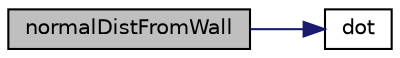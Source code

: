 digraph "normalDistFromWall"
{
 // LATEX_PDF_SIZE
  edge [fontname="Helvetica",fontsize="10",labelfontname="Helvetica",labelfontsize="10"];
  node [fontname="Helvetica",fontsize="10",shape=record];
  rankdir="LR";
  Node1 [label="normalDistFromWall",height=0.2,width=0.4,color="black", fillcolor="grey75", style="filled", fontcolor="black",tooltip=" "];
  Node1 -> Node2 [color="midnightblue",fontsize="10",style="solid",fontname="Helvetica"];
  Node2 [label="dot",height=0.2,width=0.4,color="black", fillcolor="white", style="filled",URL="$quadrupleFwd_8hpp.html#a6b8bdd44e6ac0d39b65ebd0eef5d4600",tooltip=" "];
}
